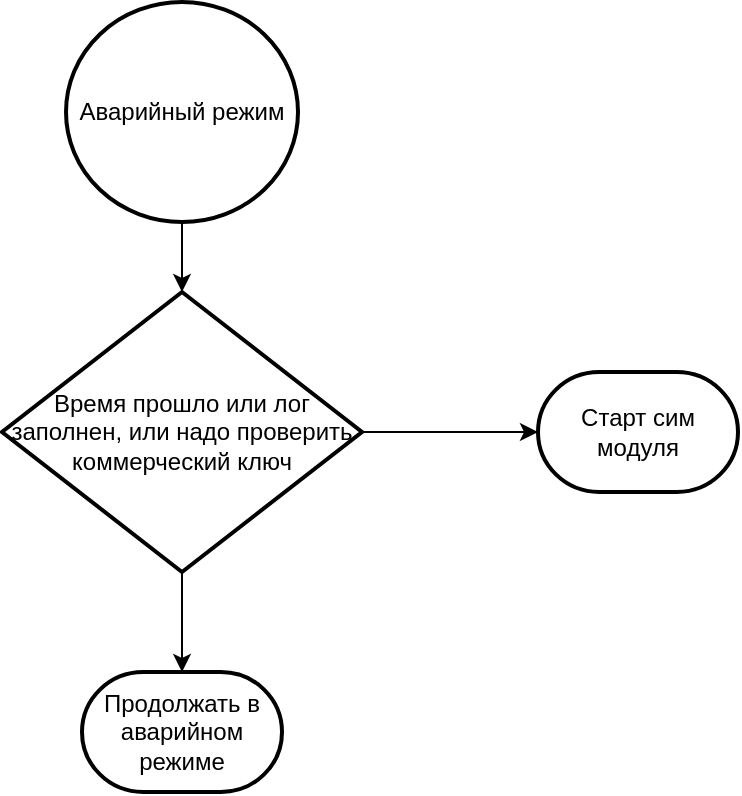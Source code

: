 <mxfile version="13.7.4"><diagram id="8McClxTmgO6xKV-j7NmU" name="Page-1"><mxGraphModel dx="1382" dy="795" grid="1" gridSize="10" guides="1" tooltips="1" connect="1" arrows="1" fold="1" page="1" pageScale="1" pageWidth="827" pageHeight="1169" math="0" shadow="0"><root><mxCell id="0"/><mxCell id="1" parent="0"/><mxCell id="XV-bRAK1SZMY_ka8T-fK-33" style="edgeStyle=orthogonalEdgeStyle;rounded=0;orthogonalLoop=1;jettySize=auto;html=1;entryX=0.5;entryY=0;entryDx=0;entryDy=0;entryPerimeter=0;" edge="1" parent="1" source="XV-bRAK1SZMY_ka8T-fK-1" target="XV-bRAK1SZMY_ka8T-fK-28"><mxGeometry relative="1" as="geometry"/></mxCell><mxCell id="XV-bRAK1SZMY_ka8T-fK-1" value="Аварийный режим" style="strokeWidth=2;html=1;shape=mxgraph.flowchart.start_2;whiteSpace=wrap;" vertex="1" parent="1"><mxGeometry x="334" y="325" width="116" height="110" as="geometry"/></mxCell><mxCell id="XV-bRAK1SZMY_ka8T-fK-29" style="edgeStyle=orthogonalEdgeStyle;rounded=0;orthogonalLoop=1;jettySize=auto;html=1;" edge="1" parent="1" source="XV-bRAK1SZMY_ka8T-fK-28"><mxGeometry relative="1" as="geometry"><mxPoint x="570" y="540" as="targetPoint"/></mxGeometry></mxCell><mxCell id="XV-bRAK1SZMY_ka8T-fK-32" style="edgeStyle=orthogonalEdgeStyle;rounded=0;orthogonalLoop=1;jettySize=auto;html=1;entryX=0.5;entryY=0;entryDx=0;entryDy=0;entryPerimeter=0;" edge="1" parent="1" source="XV-bRAK1SZMY_ka8T-fK-28" target="XV-bRAK1SZMY_ka8T-fK-31"><mxGeometry relative="1" as="geometry"/></mxCell><mxCell id="XV-bRAK1SZMY_ka8T-fK-28" value="&lt;div&gt;&lt;span&gt;Время прошло или лог заполнен, или надо проверить коммерческий&amp;nbsp;ключ&lt;/span&gt;&lt;/div&gt;" style="strokeWidth=2;html=1;shape=mxgraph.flowchart.decision;whiteSpace=wrap;align=center;" vertex="1" parent="1"><mxGeometry x="302" y="470" width="180" height="140" as="geometry"/></mxCell><mxCell id="XV-bRAK1SZMY_ka8T-fK-30" value="Старт сим модуля" style="strokeWidth=2;html=1;shape=mxgraph.flowchart.terminator;whiteSpace=wrap;" vertex="1" parent="1"><mxGeometry x="570" y="510" width="100" height="60" as="geometry"/></mxCell><mxCell id="XV-bRAK1SZMY_ka8T-fK-31" value="Продолжать в аварийном режиме" style="strokeWidth=2;html=1;shape=mxgraph.flowchart.terminator;whiteSpace=wrap;" vertex="1" parent="1"><mxGeometry x="342" y="660" width="100" height="60" as="geometry"/></mxCell></root></mxGraphModel></diagram></mxfile>